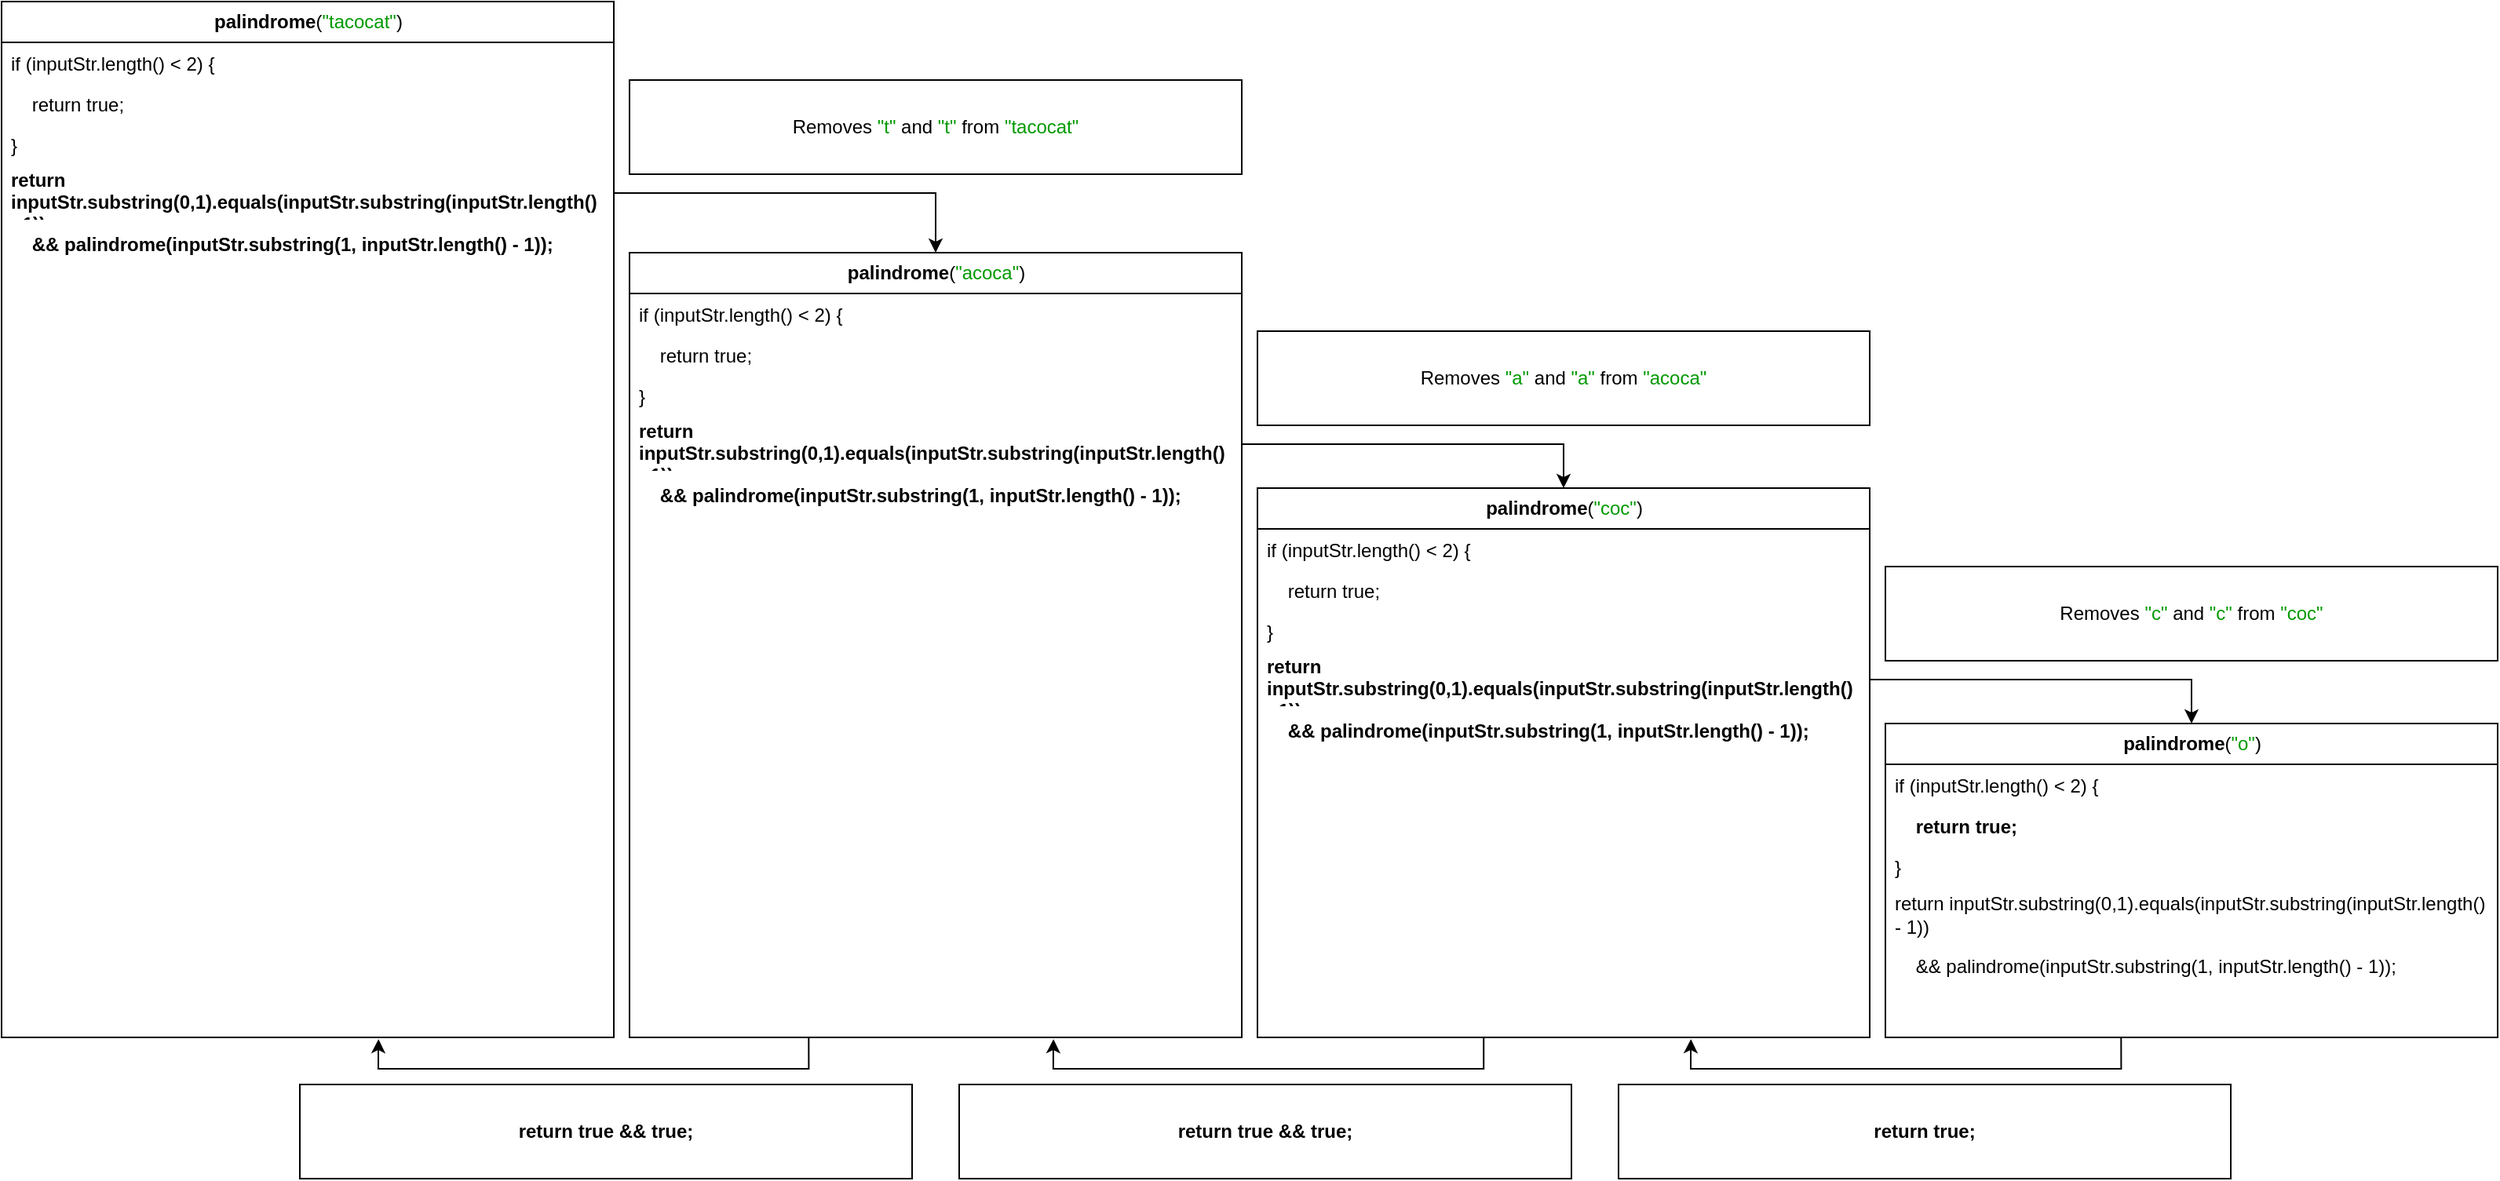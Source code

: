 <mxfile version="20.5.3" type="device"><diagram id="7mghjL6VsmzEvu5Cu3um" name="Page-1"><mxGraphModel dx="1354" dy="743" grid="1" gridSize="10" guides="1" tooltips="1" connect="1" arrows="1" fold="1" page="1" pageScale="1" pageWidth="850" pageHeight="1100" math="0" shadow="0"><root><mxCell id="0"/><mxCell id="1" parent="0"/><mxCell id="i7TD0QCx8ozD3FONrdwa-1" value="&lt;b&gt;palindrome&lt;/b&gt;(&lt;font color=&quot;#009900&quot;&gt;&quot;tacocat&quot;&lt;/font&gt;)" style="swimlane;fontStyle=0;childLayout=stackLayout;horizontal=1;startSize=26;fillColor=none;horizontalStack=0;resizeParent=1;resizeParentMax=0;resizeLast=0;collapsible=1;marginBottom=0;html=1;" vertex="1" parent="1"><mxGeometry x="10" y="180" width="390" height="660" as="geometry"/></mxCell><mxCell id="i7TD0QCx8ozD3FONrdwa-2" value="if (inputStr.length() &amp;lt; 2) {" style="text;strokeColor=none;fillColor=none;align=left;verticalAlign=top;spacingLeft=4;spacingRight=4;overflow=hidden;rotatable=0;points=[[0,0.5],[1,0.5]];portConstraint=eastwest;whiteSpace=wrap;html=1;" vertex="1" parent="i7TD0QCx8ozD3FONrdwa-1"><mxGeometry y="26" width="390" height="26" as="geometry"/></mxCell><mxCell id="i7TD0QCx8ozD3FONrdwa-3" value="&amp;nbsp;&amp;nbsp;&amp;nbsp; return true;" style="text;strokeColor=none;fillColor=none;align=left;verticalAlign=top;spacingLeft=4;spacingRight=4;overflow=hidden;rotatable=0;points=[[0,0.5],[1,0.5]];portConstraint=eastwest;whiteSpace=wrap;html=1;" vertex="1" parent="i7TD0QCx8ozD3FONrdwa-1"><mxGeometry y="52" width="390" height="26" as="geometry"/></mxCell><mxCell id="i7TD0QCx8ozD3FONrdwa-4" value="}" style="text;strokeColor=none;fillColor=none;align=left;verticalAlign=top;spacingLeft=4;spacingRight=4;overflow=hidden;rotatable=0;points=[[0,0.5],[1,0.5]];portConstraint=eastwest;whiteSpace=wrap;html=1;" vertex="1" parent="i7TD0QCx8ozD3FONrdwa-1"><mxGeometry y="78" width="390" height="26" as="geometry"/></mxCell><mxCell id="i7TD0QCx8ozD3FONrdwa-9" value="&lt;b&gt;return inputStr.substring(0,1).equals(inputStr.substring(inputStr.length() - 1))&lt;/b&gt;" style="text;strokeColor=none;fillColor=none;align=left;verticalAlign=middle;spacingLeft=4;spacingRight=4;overflow=hidden;points=[[0,0.5],[1,0.5]];portConstraint=eastwest;rotatable=0;whiteSpace=wrap;html=1;fontColor=#000000;" vertex="1" parent="i7TD0QCx8ozD3FONrdwa-1"><mxGeometry y="104" width="390" height="36" as="geometry"/></mxCell><mxCell id="i7TD0QCx8ozD3FONrdwa-10" value="&lt;b&gt;&amp;nbsp;&amp;nbsp;&amp;nbsp; &amp;amp;&amp;amp; palindrome(inputStr.substring(1, inputStr.length() - 1));&lt;/b&gt;" style="text;strokeColor=none;fillColor=none;align=left;verticalAlign=middle;spacingLeft=4;spacingRight=4;overflow=hidden;points=[[0,0.5],[1,0.5]];portConstraint=eastwest;rotatable=0;whiteSpace=wrap;html=1;fontColor=#000000;" vertex="1" parent="i7TD0QCx8ozD3FONrdwa-1"><mxGeometry y="140" width="390" height="30" as="geometry"/></mxCell><mxCell id="i7TD0QCx8ozD3FONrdwa-11" value="&lt;div&gt;&lt;br&gt;&lt;/div&gt;&lt;div&gt;&lt;br&gt;&lt;/div&gt;&lt;div&gt;&lt;br&gt;&lt;/div&gt;&lt;div&gt;&lt;br&gt;&lt;/div&gt;&lt;div&gt;&lt;br&gt;&lt;/div&gt;&lt;div&gt;&lt;br&gt;&lt;/div&gt;&lt;div&gt;&lt;br&gt;&lt;/div&gt;&lt;div&gt;&lt;br&gt;&lt;/div&gt;&lt;div&gt;&lt;br&gt;&lt;/div&gt;&lt;div&gt;&lt;br&gt;&lt;/div&gt;&lt;div&gt;&lt;br&gt;&lt;/div&gt;&lt;div&gt;&amp;nbsp; &lt;/div&gt;" style="text;strokeColor=none;fillColor=none;align=left;verticalAlign=middle;spacingLeft=4;spacingRight=4;overflow=hidden;points=[[0,0.5],[1,0.5]];portConstraint=eastwest;rotatable=0;whiteSpace=wrap;html=1;fontColor=#000000;" vertex="1" parent="i7TD0QCx8ozD3FONrdwa-1"><mxGeometry y="170" width="390" height="490" as="geometry"/></mxCell><mxCell id="i7TD0QCx8ozD3FONrdwa-12" value="&lt;b&gt;palindrome&lt;/b&gt;(&lt;font color=&quot;#009900&quot;&gt;&quot;acoca&quot;&lt;/font&gt;)" style="swimlane;fontStyle=0;childLayout=stackLayout;horizontal=1;startSize=26;fillColor=none;horizontalStack=0;resizeParent=1;resizeParentMax=0;resizeLast=0;collapsible=1;marginBottom=0;html=1;" vertex="1" parent="1"><mxGeometry x="410" y="340" width="390" height="500" as="geometry"/></mxCell><mxCell id="i7TD0QCx8ozD3FONrdwa-13" value="if (inputStr.length() &amp;lt; 2) {" style="text;strokeColor=none;fillColor=none;align=left;verticalAlign=top;spacingLeft=4;spacingRight=4;overflow=hidden;rotatable=0;points=[[0,0.5],[1,0.5]];portConstraint=eastwest;whiteSpace=wrap;html=1;" vertex="1" parent="i7TD0QCx8ozD3FONrdwa-12"><mxGeometry y="26" width="390" height="26" as="geometry"/></mxCell><mxCell id="i7TD0QCx8ozD3FONrdwa-14" value="&amp;nbsp;&amp;nbsp;&amp;nbsp; return true;" style="text;strokeColor=none;fillColor=none;align=left;verticalAlign=top;spacingLeft=4;spacingRight=4;overflow=hidden;rotatable=0;points=[[0,0.5],[1,0.5]];portConstraint=eastwest;whiteSpace=wrap;html=1;" vertex="1" parent="i7TD0QCx8ozD3FONrdwa-12"><mxGeometry y="52" width="390" height="26" as="geometry"/></mxCell><mxCell id="i7TD0QCx8ozD3FONrdwa-15" value="}" style="text;strokeColor=none;fillColor=none;align=left;verticalAlign=top;spacingLeft=4;spacingRight=4;overflow=hidden;rotatable=0;points=[[0,0.5],[1,0.5]];portConstraint=eastwest;whiteSpace=wrap;html=1;" vertex="1" parent="i7TD0QCx8ozD3FONrdwa-12"><mxGeometry y="78" width="390" height="26" as="geometry"/></mxCell><mxCell id="i7TD0QCx8ozD3FONrdwa-16" value="&lt;b&gt;return inputStr.substring(0,1).equals(inputStr.substring(inputStr.length() - 1))&lt;/b&gt;" style="text;strokeColor=none;fillColor=none;align=left;verticalAlign=middle;spacingLeft=4;spacingRight=4;overflow=hidden;points=[[0,0.5],[1,0.5]];portConstraint=eastwest;rotatable=0;whiteSpace=wrap;html=1;fontColor=#000000;" vertex="1" parent="i7TD0QCx8ozD3FONrdwa-12"><mxGeometry y="104" width="390" height="36" as="geometry"/></mxCell><mxCell id="i7TD0QCx8ozD3FONrdwa-17" value="&lt;b&gt;&amp;nbsp;&amp;nbsp;&amp;nbsp; &amp;amp;&amp;amp; palindrome(inputStr.substring(1, inputStr.length() - 1));&lt;/b&gt;" style="text;strokeColor=none;fillColor=none;align=left;verticalAlign=middle;spacingLeft=4;spacingRight=4;overflow=hidden;points=[[0,0.5],[1,0.5]];portConstraint=eastwest;rotatable=0;whiteSpace=wrap;html=1;fontColor=#000000;" vertex="1" parent="i7TD0QCx8ozD3FONrdwa-12"><mxGeometry y="140" width="390" height="30" as="geometry"/></mxCell><mxCell id="i7TD0QCx8ozD3FONrdwa-18" value="&lt;div&gt;&lt;br&gt;&lt;/div&gt;&lt;div&gt;&lt;br&gt;&lt;/div&gt;&lt;div&gt;&lt;br&gt;&lt;/div&gt;&lt;div&gt;&lt;br&gt;&lt;/div&gt;&lt;div&gt;&lt;br&gt;&lt;/div&gt;&lt;div&gt;&lt;br&gt;&lt;/div&gt;&lt;div&gt;&lt;br&gt;&lt;/div&gt;&lt;div&gt;&lt;br&gt;&lt;/div&gt;&lt;div&gt;&lt;br&gt;&lt;/div&gt;&lt;div&gt;&lt;br&gt;&lt;/div&gt;&lt;div&gt;&lt;br&gt;&lt;/div&gt;&lt;div&gt;&amp;nbsp; &lt;/div&gt;" style="text;strokeColor=none;fillColor=none;align=left;verticalAlign=middle;spacingLeft=4;spacingRight=4;overflow=hidden;points=[[0,0.5],[1,0.5]];portConstraint=eastwest;rotatable=0;whiteSpace=wrap;html=1;fontColor=#000000;" vertex="1" parent="i7TD0QCx8ozD3FONrdwa-12"><mxGeometry y="170" width="390" height="330" as="geometry"/></mxCell><mxCell id="i7TD0QCx8ozD3FONrdwa-19" value="&lt;b&gt;palindrome&lt;/b&gt;(&lt;font color=&quot;#009900&quot;&gt;&quot;coc&quot;&lt;/font&gt;)" style="swimlane;fontStyle=0;childLayout=stackLayout;horizontal=1;startSize=26;fillColor=none;horizontalStack=0;resizeParent=1;resizeParentMax=0;resizeLast=0;collapsible=1;marginBottom=0;html=1;" vertex="1" parent="1"><mxGeometry x="810" y="490" width="390" height="350" as="geometry"/></mxCell><mxCell id="i7TD0QCx8ozD3FONrdwa-20" value="if (inputStr.length() &amp;lt; 2) {" style="text;strokeColor=none;fillColor=none;align=left;verticalAlign=top;spacingLeft=4;spacingRight=4;overflow=hidden;rotatable=0;points=[[0,0.5],[1,0.5]];portConstraint=eastwest;whiteSpace=wrap;html=1;" vertex="1" parent="i7TD0QCx8ozD3FONrdwa-19"><mxGeometry y="26" width="390" height="26" as="geometry"/></mxCell><mxCell id="i7TD0QCx8ozD3FONrdwa-21" value="&amp;nbsp;&amp;nbsp;&amp;nbsp; return true;" style="text;strokeColor=none;fillColor=none;align=left;verticalAlign=top;spacingLeft=4;spacingRight=4;overflow=hidden;rotatable=0;points=[[0,0.5],[1,0.5]];portConstraint=eastwest;whiteSpace=wrap;html=1;" vertex="1" parent="i7TD0QCx8ozD3FONrdwa-19"><mxGeometry y="52" width="390" height="26" as="geometry"/></mxCell><mxCell id="i7TD0QCx8ozD3FONrdwa-22" value="}" style="text;strokeColor=none;fillColor=none;align=left;verticalAlign=top;spacingLeft=4;spacingRight=4;overflow=hidden;rotatable=0;points=[[0,0.5],[1,0.5]];portConstraint=eastwest;whiteSpace=wrap;html=1;" vertex="1" parent="i7TD0QCx8ozD3FONrdwa-19"><mxGeometry y="78" width="390" height="26" as="geometry"/></mxCell><mxCell id="i7TD0QCx8ozD3FONrdwa-23" value="&lt;b&gt;return inputStr.substring(0,1).equals(inputStr.substring(inputStr.length() - 1))&lt;/b&gt;" style="text;strokeColor=none;fillColor=none;align=left;verticalAlign=middle;spacingLeft=4;spacingRight=4;overflow=hidden;points=[[0,0.5],[1,0.5]];portConstraint=eastwest;rotatable=0;whiteSpace=wrap;html=1;fontColor=#000000;" vertex="1" parent="i7TD0QCx8ozD3FONrdwa-19"><mxGeometry y="104" width="390" height="36" as="geometry"/></mxCell><mxCell id="i7TD0QCx8ozD3FONrdwa-24" value="&lt;b&gt;&amp;nbsp;&amp;nbsp;&amp;nbsp; &amp;amp;&amp;amp; palindrome(inputStr.substring(1, inputStr.length() - 1));&lt;/b&gt;" style="text;strokeColor=none;fillColor=none;align=left;verticalAlign=middle;spacingLeft=4;spacingRight=4;overflow=hidden;points=[[0,0.5],[1,0.5]];portConstraint=eastwest;rotatable=0;whiteSpace=wrap;html=1;fontColor=#000000;" vertex="1" parent="i7TD0QCx8ozD3FONrdwa-19"><mxGeometry y="140" width="390" height="30" as="geometry"/></mxCell><mxCell id="i7TD0QCx8ozD3FONrdwa-25" value="&lt;div&gt;&lt;br&gt;&lt;/div&gt;&lt;div&gt;&lt;br&gt;&lt;/div&gt;&lt;div&gt;&lt;br&gt;&lt;/div&gt;&lt;div&gt;&lt;br&gt;&lt;/div&gt;&lt;div&gt;&lt;br&gt;&lt;/div&gt;&lt;div&gt;&lt;br&gt;&lt;/div&gt;&lt;div&gt;&lt;br&gt;&lt;/div&gt;&lt;div&gt;&lt;br&gt;&lt;/div&gt;&lt;div&gt;&lt;br&gt;&lt;/div&gt;&lt;div&gt;&lt;br&gt;&lt;/div&gt;&lt;div&gt;&lt;br&gt;&lt;/div&gt;&lt;div&gt;&amp;nbsp; &lt;/div&gt;" style="text;strokeColor=none;fillColor=none;align=left;verticalAlign=middle;spacingLeft=4;spacingRight=4;overflow=hidden;points=[[0,0.5],[1,0.5]];portConstraint=eastwest;rotatable=0;whiteSpace=wrap;html=1;fontColor=#000000;" vertex="1" parent="i7TD0QCx8ozD3FONrdwa-19"><mxGeometry y="170" width="390" height="180" as="geometry"/></mxCell><mxCell id="i7TD0QCx8ozD3FONrdwa-36" style="edgeStyle=orthogonalEdgeStyle;rounded=0;orthogonalLoop=1;jettySize=auto;html=1;fontColor=#000000;exitX=0.385;exitY=1;exitDx=0;exitDy=0;exitPerimeter=0;entryX=0.708;entryY=1.006;entryDx=0;entryDy=0;entryPerimeter=0;" edge="1" parent="1" source="i7TD0QCx8ozD3FONrdwa-32" target="i7TD0QCx8ozD3FONrdwa-25"><mxGeometry relative="1" as="geometry"><mxPoint x="1090" y="850" as="targetPoint"/><Array as="points"><mxPoint x="1360" y="860"/><mxPoint x="1086" y="860"/><mxPoint x="1086" y="850"/></Array></mxGeometry></mxCell><mxCell id="i7TD0QCx8ozD3FONrdwa-26" value="&lt;b&gt;palindrome&lt;/b&gt;(&lt;font color=&quot;#009900&quot;&gt;&quot;o&quot;&lt;/font&gt;)" style="swimlane;fontStyle=0;childLayout=stackLayout;horizontal=1;startSize=26;fillColor=none;horizontalStack=0;resizeParent=1;resizeParentMax=0;resizeLast=0;collapsible=1;marginBottom=0;html=1;" vertex="1" parent="1"><mxGeometry x="1210" y="640" width="390" height="200" as="geometry"/></mxCell><mxCell id="i7TD0QCx8ozD3FONrdwa-27" value="if (inputStr.length() &amp;lt; 2) {" style="text;strokeColor=none;fillColor=none;align=left;verticalAlign=top;spacingLeft=4;spacingRight=4;overflow=hidden;rotatable=0;points=[[0,0.5],[1,0.5]];portConstraint=eastwest;whiteSpace=wrap;html=1;" vertex="1" parent="i7TD0QCx8ozD3FONrdwa-26"><mxGeometry y="26" width="390" height="26" as="geometry"/></mxCell><mxCell id="i7TD0QCx8ozD3FONrdwa-28" value="&lt;b&gt;&amp;nbsp;&amp;nbsp;&amp;nbsp; return true;&lt;/b&gt;" style="text;strokeColor=none;fillColor=none;align=left;verticalAlign=top;spacingLeft=4;spacingRight=4;overflow=hidden;rotatable=0;points=[[0,0.5],[1,0.5]];portConstraint=eastwest;whiteSpace=wrap;html=1;" vertex="1" parent="i7TD0QCx8ozD3FONrdwa-26"><mxGeometry y="52" width="390" height="26" as="geometry"/></mxCell><mxCell id="i7TD0QCx8ozD3FONrdwa-29" value="}" style="text;strokeColor=none;fillColor=none;align=left;verticalAlign=top;spacingLeft=4;spacingRight=4;overflow=hidden;rotatable=0;points=[[0,0.5],[1,0.5]];portConstraint=eastwest;whiteSpace=wrap;html=1;" vertex="1" parent="i7TD0QCx8ozD3FONrdwa-26"><mxGeometry y="78" width="390" height="26" as="geometry"/></mxCell><mxCell id="i7TD0QCx8ozD3FONrdwa-30" value="return inputStr.substring(0,1).equals(inputStr.substring(inputStr.length() - 1))" style="text;strokeColor=none;fillColor=none;align=left;verticalAlign=middle;spacingLeft=4;spacingRight=4;overflow=hidden;points=[[0,0.5],[1,0.5]];portConstraint=eastwest;rotatable=0;whiteSpace=wrap;html=1;fontColor=#000000;" vertex="1" parent="i7TD0QCx8ozD3FONrdwa-26"><mxGeometry y="104" width="390" height="36" as="geometry"/></mxCell><mxCell id="i7TD0QCx8ozD3FONrdwa-31" value="&amp;nbsp;&amp;nbsp;&amp;nbsp; &amp;amp;&amp;amp; palindrome(inputStr.substring(1, inputStr.length() - 1));" style="text;strokeColor=none;fillColor=none;align=left;verticalAlign=middle;spacingLeft=4;spacingRight=4;overflow=hidden;points=[[0,0.5],[1,0.5]];portConstraint=eastwest;rotatable=0;whiteSpace=wrap;html=1;fontColor=#000000;" vertex="1" parent="i7TD0QCx8ozD3FONrdwa-26"><mxGeometry y="140" width="390" height="30" as="geometry"/></mxCell><mxCell id="i7TD0QCx8ozD3FONrdwa-32" value="&lt;div&gt;&lt;br&gt;&lt;/div&gt;&lt;div&gt;&lt;br&gt;&lt;/div&gt;&lt;div&gt;&lt;br&gt;&lt;/div&gt;&lt;div&gt;&lt;br&gt;&lt;/div&gt;&lt;div&gt;&lt;br&gt;&lt;/div&gt;&lt;div&gt;&lt;br&gt;&lt;/div&gt;&lt;div&gt;&lt;br&gt;&lt;/div&gt;&lt;div&gt;&lt;br&gt;&lt;/div&gt;&lt;div&gt;&lt;br&gt;&lt;/div&gt;&lt;div&gt;&lt;br&gt;&lt;/div&gt;&lt;div&gt;&lt;br&gt;&lt;/div&gt;&lt;div&gt;&amp;nbsp; &lt;/div&gt;" style="text;strokeColor=none;fillColor=none;align=left;verticalAlign=middle;spacingLeft=4;spacingRight=4;overflow=hidden;points=[[0,0.5],[1,0.5]];portConstraint=eastwest;rotatable=0;whiteSpace=wrap;html=1;fontColor=#000000;" vertex="1" parent="i7TD0QCx8ozD3FONrdwa-26"><mxGeometry y="170" width="390" height="30" as="geometry"/></mxCell><mxCell id="i7TD0QCx8ozD3FONrdwa-33" style="edgeStyle=orthogonalEdgeStyle;rounded=0;orthogonalLoop=1;jettySize=auto;html=1;entryX=0.5;entryY=0;entryDx=0;entryDy=0;fontColor=#000000;" edge="1" parent="1" source="i7TD0QCx8ozD3FONrdwa-9" target="i7TD0QCx8ozD3FONrdwa-12"><mxGeometry relative="1" as="geometry"/></mxCell><mxCell id="i7TD0QCx8ozD3FONrdwa-34" style="edgeStyle=orthogonalEdgeStyle;rounded=0;orthogonalLoop=1;jettySize=auto;html=1;entryX=0.5;entryY=0;entryDx=0;entryDy=0;fontColor=#000000;" edge="1" parent="1" source="i7TD0QCx8ozD3FONrdwa-16" target="i7TD0QCx8ozD3FONrdwa-19"><mxGeometry relative="1" as="geometry"/></mxCell><mxCell id="i7TD0QCx8ozD3FONrdwa-35" style="edgeStyle=orthogonalEdgeStyle;rounded=0;orthogonalLoop=1;jettySize=auto;html=1;fontColor=#000000;" edge="1" parent="1" source="i7TD0QCx8ozD3FONrdwa-23" target="i7TD0QCx8ozD3FONrdwa-26"><mxGeometry relative="1" as="geometry"/></mxCell><mxCell id="i7TD0QCx8ozD3FONrdwa-37" style="edgeStyle=orthogonalEdgeStyle;rounded=0;orthogonalLoop=1;jettySize=auto;html=1;fontColor=#000000;exitX=0.385;exitY=1;exitDx=0;exitDy=0;exitPerimeter=0;entryX=0.708;entryY=1.006;entryDx=0;entryDy=0;entryPerimeter=0;" edge="1" parent="1"><mxGeometry relative="1" as="geometry"><mxPoint x="954.1" y="840.0" as="sourcePoint"/><mxPoint x="680.07" y="841.08" as="targetPoint"/><Array as="points"><mxPoint x="953.95" y="860"/><mxPoint x="679.95" y="860"/><mxPoint x="679.95" y="850"/></Array></mxGeometry></mxCell><mxCell id="i7TD0QCx8ozD3FONrdwa-38" style="edgeStyle=orthogonalEdgeStyle;rounded=0;orthogonalLoop=1;jettySize=auto;html=1;fontColor=#000000;exitX=0.385;exitY=1;exitDx=0;exitDy=0;exitPerimeter=0;entryX=0.708;entryY=1.006;entryDx=0;entryDy=0;entryPerimeter=0;" edge="1" parent="1"><mxGeometry relative="1" as="geometry"><mxPoint x="524.15" y="840.0" as="sourcePoint"/><mxPoint x="250.12" y="841.08" as="targetPoint"/><Array as="points"><mxPoint x="524" y="860"/><mxPoint x="250.0" y="860"/><mxPoint x="250.0" y="850"/></Array></mxGeometry></mxCell><mxCell id="i7TD0QCx8ozD3FONrdwa-40" value="" style="verticalLabelPosition=bottom;verticalAlign=top;html=1;shape=mxgraph.basic.rect;fillColor2=none;strokeWidth=1;size=20;indent=5;fontColor=#000000;" vertex="1" parent="1"><mxGeometry x="200" y="870" width="390" height="60" as="geometry"/></mxCell><mxCell id="i7TD0QCx8ozD3FONrdwa-41" value="" style="verticalLabelPosition=bottom;verticalAlign=top;html=1;shape=mxgraph.basic.rect;fillColor2=none;strokeWidth=1;size=20;indent=5;fontColor=#000000;" vertex="1" parent="1"><mxGeometry x="620" y="870" width="390" height="60" as="geometry"/></mxCell><mxCell id="i7TD0QCx8ozD3FONrdwa-42" value="" style="verticalLabelPosition=bottom;verticalAlign=top;html=1;shape=mxgraph.basic.rect;fillColor2=none;strokeWidth=1;size=20;indent=5;fontColor=#000000;" vertex="1" parent="1"><mxGeometry x="1040" y="870" width="390" height="60" as="geometry"/></mxCell><mxCell id="i7TD0QCx8ozD3FONrdwa-43" value="&lt;b&gt;return true &amp;amp;&amp;amp; true;&lt;/b&gt;" style="text;html=1;strokeColor=none;fillColor=none;align=center;verticalAlign=middle;whiteSpace=wrap;rounded=0;fontColor=#000000;" vertex="1" parent="1"><mxGeometry x="620" y="885" width="390" height="30" as="geometry"/></mxCell><mxCell id="i7TD0QCx8ozD3FONrdwa-45" value="&lt;b&gt;return true;&lt;/b&gt;" style="text;html=1;strokeColor=none;fillColor=none;align=center;verticalAlign=middle;whiteSpace=wrap;rounded=0;fontColor=#000000;" vertex="1" parent="1"><mxGeometry x="1040" y="885" width="390" height="30" as="geometry"/></mxCell><mxCell id="i7TD0QCx8ozD3FONrdwa-46" value="&lt;b&gt;return true &amp;amp;&amp;amp; true;&lt;/b&gt;" style="text;html=1;strokeColor=none;fillColor=none;align=center;verticalAlign=middle;whiteSpace=wrap;rounded=0;fontColor=#000000;" vertex="1" parent="1"><mxGeometry x="200" y="885" width="390" height="30" as="geometry"/></mxCell><mxCell id="i7TD0QCx8ozD3FONrdwa-47" value="" style="verticalLabelPosition=bottom;verticalAlign=top;html=1;shape=mxgraph.basic.rect;fillColor2=none;strokeWidth=1;size=20;indent=5;fontColor=#000000;" vertex="1" parent="1"><mxGeometry x="410" y="230" width="390" height="60" as="geometry"/></mxCell><mxCell id="i7TD0QCx8ozD3FONrdwa-48" value="Removes &lt;font color=&quot;#009900&quot;&gt;&quot;t&quot; &lt;font color=&quot;#000000&quot;&gt;and &lt;/font&gt;&quot;t&quot; &lt;font color=&quot;#000000&quot;&gt;from &lt;/font&gt;&quot;tacocat&quot;&lt;/font&gt;" style="text;html=1;strokeColor=none;fillColor=none;align=center;verticalAlign=middle;whiteSpace=wrap;rounded=0;fontColor=#000000;" vertex="1" parent="1"><mxGeometry x="410" y="245" width="390" height="30" as="geometry"/></mxCell><mxCell id="i7TD0QCx8ozD3FONrdwa-49" value="" style="verticalLabelPosition=bottom;verticalAlign=top;html=1;shape=mxgraph.basic.rect;fillColor2=none;strokeWidth=1;size=20;indent=5;fontColor=#000000;" vertex="1" parent="1"><mxGeometry x="810" y="390" width="390" height="60" as="geometry"/></mxCell><mxCell id="i7TD0QCx8ozD3FONrdwa-50" value="Removes &lt;font color=&quot;#009900&quot;&gt;&quot;a&quot; &lt;font color=&quot;#000000&quot;&gt;and &lt;/font&gt;&quot;a&quot; &lt;font color=&quot;#000000&quot;&gt;from &lt;/font&gt;&quot;acoca&quot;&lt;/font&gt;" style="text;html=1;strokeColor=none;fillColor=none;align=center;verticalAlign=middle;whiteSpace=wrap;rounded=0;fontColor=#000000;" vertex="1" parent="1"><mxGeometry x="810" y="405" width="390" height="30" as="geometry"/></mxCell><mxCell id="i7TD0QCx8ozD3FONrdwa-51" value="" style="verticalLabelPosition=bottom;verticalAlign=top;html=1;shape=mxgraph.basic.rect;fillColor2=none;strokeWidth=1;size=20;indent=5;fontColor=#000000;" vertex="1" parent="1"><mxGeometry x="1210" y="540" width="390" height="60" as="geometry"/></mxCell><mxCell id="i7TD0QCx8ozD3FONrdwa-52" value="Removes &lt;font color=&quot;#009900&quot;&gt;&quot;c&quot; &lt;font color=&quot;#000000&quot;&gt;and &lt;/font&gt;&quot;c&quot; &lt;font color=&quot;#000000&quot;&gt;from &lt;/font&gt;&quot;coc&quot;&lt;/font&gt;" style="text;html=1;strokeColor=none;fillColor=none;align=center;verticalAlign=middle;whiteSpace=wrap;rounded=0;fontColor=#000000;" vertex="1" parent="1"><mxGeometry x="1210" y="555" width="390" height="30" as="geometry"/></mxCell></root></mxGraphModel></diagram></mxfile>